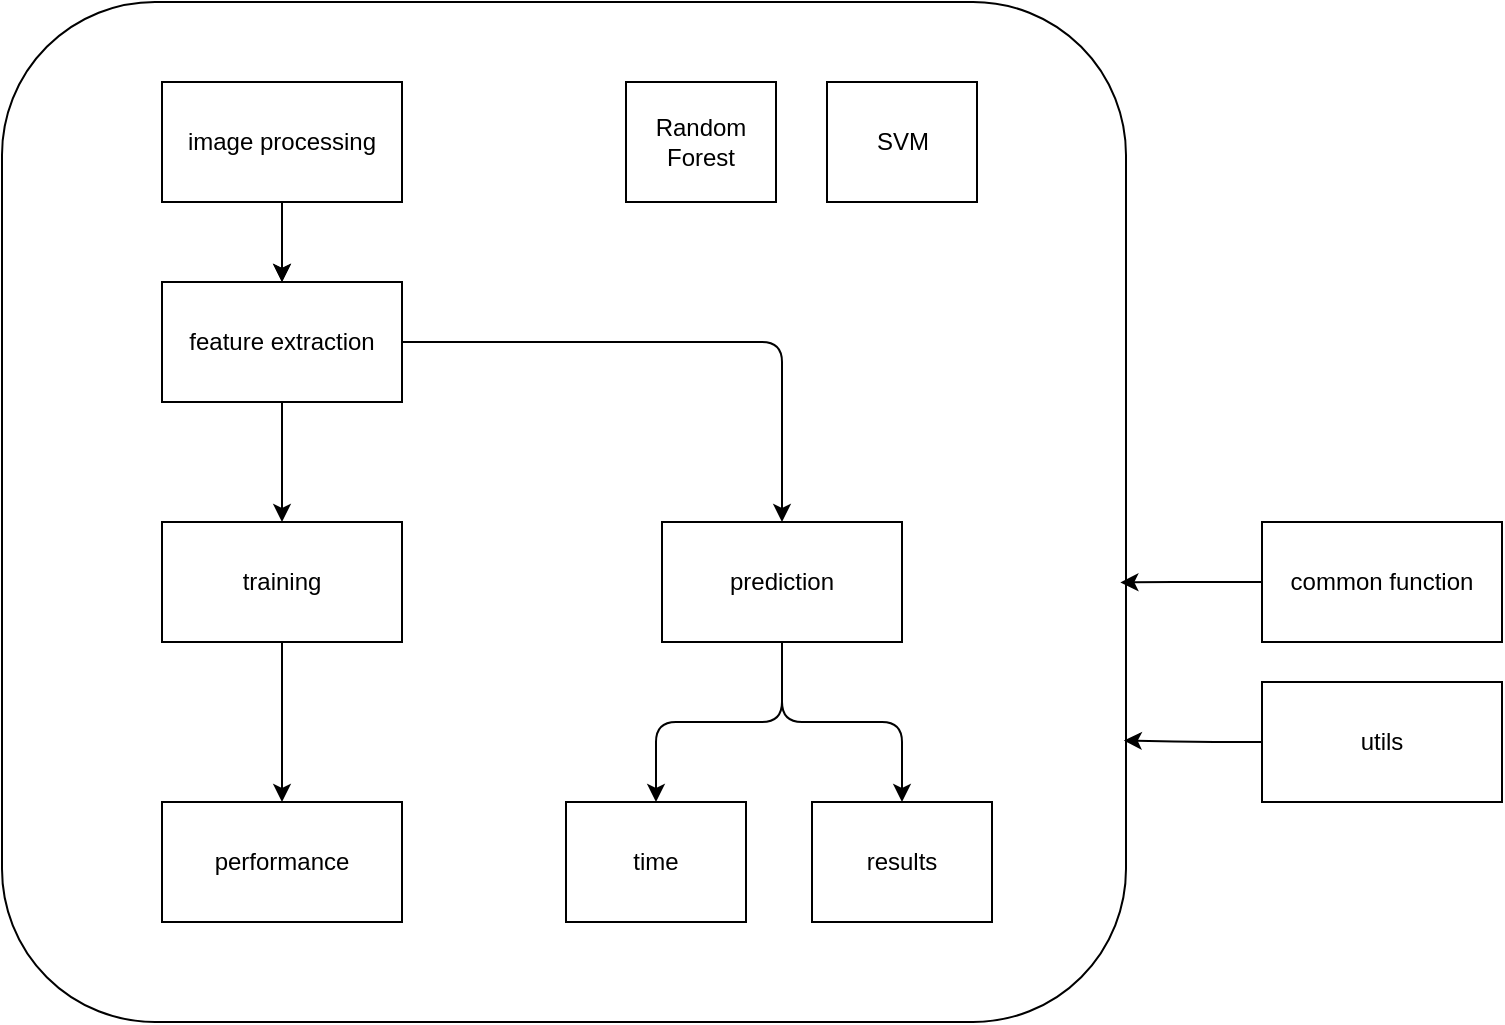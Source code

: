 <mxfile>
    <diagram id="nEzB2t6cX3wVWJ9RvAD0" name="Page-1">
        <mxGraphModel dx="534" dy="245" grid="1" gridSize="10" guides="1" tooltips="1" connect="1" arrows="1" fold="1" page="1" pageScale="1" pageWidth="850" pageHeight="1100" math="0" shadow="0">
            <root>
                <mxCell id="0"/>
                <mxCell id="1" parent="0"/>
                <mxCell id="13" value="" style="rounded=1;whiteSpace=wrap;html=1;" vertex="1" parent="1">
                    <mxGeometry x="58" y="41" width="562" height="510" as="geometry"/>
                </mxCell>
                <mxCell id="7" style="edgeStyle=none;html=1;exitX=0.5;exitY=1;exitDx=0;exitDy=0;entryX=0.5;entryY=0;entryDx=0;entryDy=0;" edge="1" parent="1" source="2" target="5">
                    <mxGeometry relative="1" as="geometry"/>
                </mxCell>
                <mxCell id="2" value="training" style="rounded=0;whiteSpace=wrap;html=1;" vertex="1" parent="1">
                    <mxGeometry x="138" y="301" width="120" height="60" as="geometry"/>
                </mxCell>
                <mxCell id="21" style="edgeStyle=orthogonalEdgeStyle;html=1;exitX=0.5;exitY=1;exitDx=0;exitDy=0;entryX=0.5;entryY=0;entryDx=0;entryDy=0;" edge="1" parent="1" source="3" target="17">
                    <mxGeometry relative="1" as="geometry"/>
                </mxCell>
                <mxCell id="22" style="edgeStyle=orthogonalEdgeStyle;html=1;exitX=0.5;exitY=1;exitDx=0;exitDy=0;entryX=0.5;entryY=0;entryDx=0;entryDy=0;" edge="1" parent="1" source="3" target="16">
                    <mxGeometry relative="1" as="geometry"/>
                </mxCell>
                <mxCell id="3" value="prediction" style="rounded=0;whiteSpace=wrap;html=1;" vertex="1" parent="1">
                    <mxGeometry x="388" y="301" width="120" height="60" as="geometry"/>
                </mxCell>
                <mxCell id="6" style="edgeStyle=none;html=1;exitX=0.5;exitY=1;exitDx=0;exitDy=0;entryX=0.5;entryY=0;entryDx=0;entryDy=0;" edge="1" parent="1" source="4" target="2">
                    <mxGeometry relative="1" as="geometry"/>
                </mxCell>
                <mxCell id="8" style="edgeStyle=orthogonalEdgeStyle;html=1;exitX=1;exitY=0.5;exitDx=0;exitDy=0;entryX=0.5;entryY=0;entryDx=0;entryDy=0;" edge="1" parent="1" source="4" target="3">
                    <mxGeometry relative="1" as="geometry"/>
                </mxCell>
                <mxCell id="4" value="feature extraction" style="rounded=0;whiteSpace=wrap;html=1;" vertex="1" parent="1">
                    <mxGeometry x="138" y="181" width="120" height="60" as="geometry"/>
                </mxCell>
                <mxCell id="5" value="performance" style="rounded=0;whiteSpace=wrap;html=1;" vertex="1" parent="1">
                    <mxGeometry x="138" y="441" width="120" height="60" as="geometry"/>
                </mxCell>
                <mxCell id="14" style="edgeStyle=orthogonalEdgeStyle;html=1;exitX=0;exitY=0.5;exitDx=0;exitDy=0;entryX=0.995;entryY=0.569;entryDx=0;entryDy=0;entryPerimeter=0;" edge="1" parent="1" source="9" target="13">
                    <mxGeometry relative="1" as="geometry"/>
                </mxCell>
                <mxCell id="9" value="common function" style="rounded=0;whiteSpace=wrap;html=1;" vertex="1" parent="1">
                    <mxGeometry x="688" y="301" width="120" height="60" as="geometry"/>
                </mxCell>
                <mxCell id="11" style="edgeStyle=orthogonalEdgeStyle;html=1;exitX=0.5;exitY=1;exitDx=0;exitDy=0;entryX=0.5;entryY=0;entryDx=0;entryDy=0;" edge="1" parent="1" source="10" target="4">
                    <mxGeometry relative="1" as="geometry"/>
                </mxCell>
                <mxCell id="15" value="" style="edgeStyle=orthogonalEdgeStyle;html=1;" edge="1" parent="1" source="10" target="4">
                    <mxGeometry relative="1" as="geometry"/>
                </mxCell>
                <mxCell id="10" value="image processing" style="rounded=0;whiteSpace=wrap;html=1;" vertex="1" parent="1">
                    <mxGeometry x="138" y="81" width="120" height="60" as="geometry"/>
                </mxCell>
                <mxCell id="16" value="results" style="rounded=0;whiteSpace=wrap;html=1;" vertex="1" parent="1">
                    <mxGeometry x="463" y="441" width="90" height="60" as="geometry"/>
                </mxCell>
                <mxCell id="17" value="time" style="rounded=0;whiteSpace=wrap;html=1;" vertex="1" parent="1">
                    <mxGeometry x="340" y="441" width="90" height="60" as="geometry"/>
                </mxCell>
                <mxCell id="23" value="Random&lt;br&gt;Forest" style="rounded=0;whiteSpace=wrap;html=1;" vertex="1" parent="1">
                    <mxGeometry x="370" y="81" width="75" height="60" as="geometry"/>
                </mxCell>
                <mxCell id="24" value="SVM" style="rounded=0;whiteSpace=wrap;html=1;" vertex="1" parent="1">
                    <mxGeometry x="470.5" y="81" width="75" height="60" as="geometry"/>
                </mxCell>
                <mxCell id="27" style="edgeStyle=orthogonalEdgeStyle;html=1;exitX=0;exitY=0.5;exitDx=0;exitDy=0;entryX=0.998;entryY=0.724;entryDx=0;entryDy=0;entryPerimeter=0;" edge="1" parent="1" source="25" target="13">
                    <mxGeometry relative="1" as="geometry"/>
                </mxCell>
                <mxCell id="25" value="utils" style="rounded=0;whiteSpace=wrap;html=1;" vertex="1" parent="1">
                    <mxGeometry x="688" y="381" width="120" height="60" as="geometry"/>
                </mxCell>
            </root>
        </mxGraphModel>
    </diagram>
</mxfile>